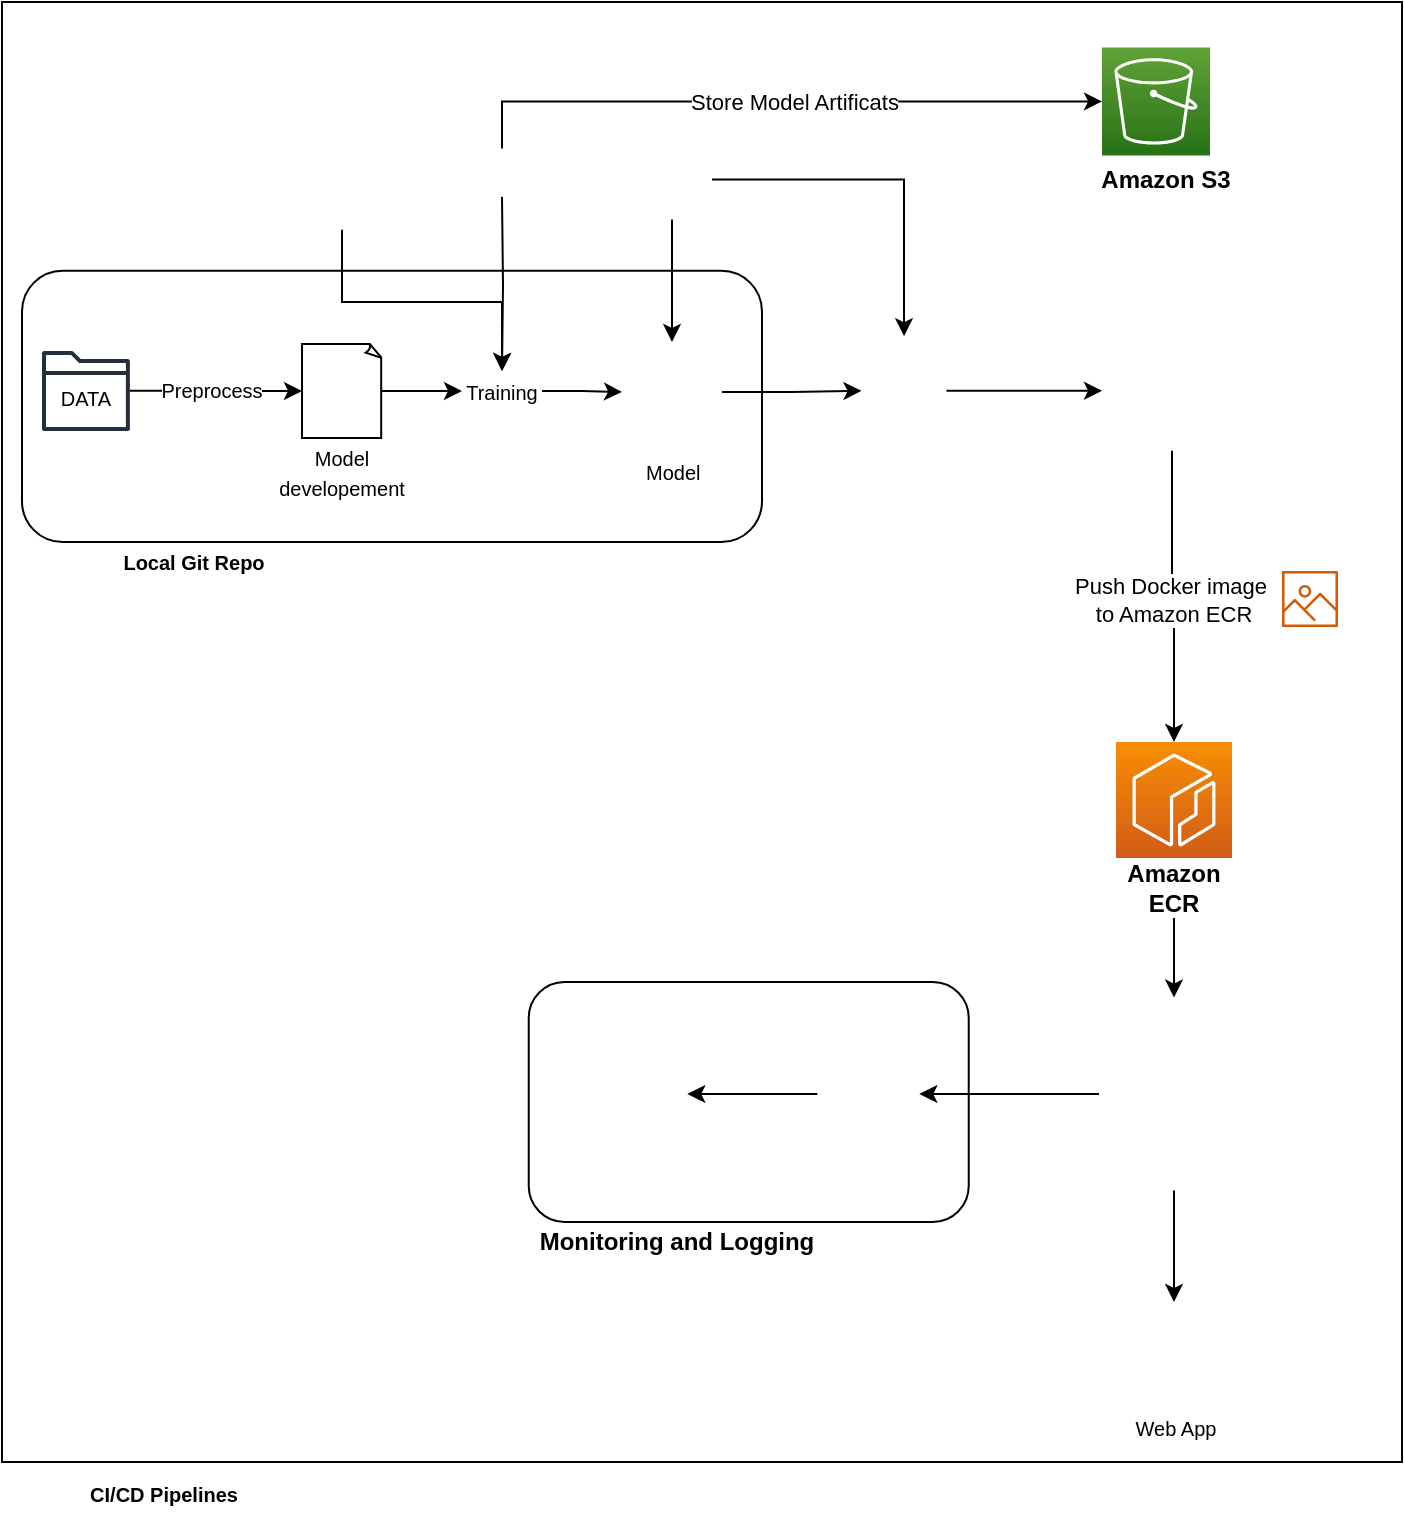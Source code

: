 <mxfile version="21.6.8" type="github">
  <diagram name="Page-1" id="Xl1nf2hl-qh3Eg5BBoAH">
    <mxGraphModel dx="1050" dy="1679" grid="1" gridSize="10" guides="1" tooltips="1" connect="1" arrows="1" fold="1" page="1" pageScale="1" pageWidth="850" pageHeight="1100" math="0" shadow="0">
      <root>
        <mxCell id="0" />
        <mxCell id="1" parent="0" />
        <mxCell id="ypLEXeXIEpCvjVQCxORQ-1" value="" style="rounded=0;whiteSpace=wrap;html=1;" vertex="1" parent="1">
          <mxGeometry x="30" y="-20" width="700" height="730" as="geometry" />
        </mxCell>
        <mxCell id="ypLEXeXIEpCvjVQCxORQ-2" value="" style="rounded=1;whiteSpace=wrap;html=1;" vertex="1" parent="1">
          <mxGeometry x="40" y="114.37" width="370" height="135.63" as="geometry" />
        </mxCell>
        <mxCell id="ypLEXeXIEpCvjVQCxORQ-3" value="" style="sketch=0;outlineConnect=0;fontColor=#232F3E;gradientColor=none;fillColor=#232F3D;strokeColor=none;dashed=0;verticalLabelPosition=bottom;verticalAlign=top;align=center;html=1;fontSize=12;fontStyle=0;aspect=fixed;pointerEvents=1;shape=mxgraph.aws4.folder;" vertex="1" parent="1">
          <mxGeometry x="50" y="154.5" width="43.94" height="40" as="geometry" />
        </mxCell>
        <mxCell id="ypLEXeXIEpCvjVQCxORQ-4" style="edgeStyle=orthogonalEdgeStyle;rounded=0;orthogonalLoop=1;jettySize=auto;html=1;entryX=0;entryY=0.5;entryDx=0;entryDy=0;" edge="1" parent="1" source="ypLEXeXIEpCvjVQCxORQ-5" target="ypLEXeXIEpCvjVQCxORQ-17">
          <mxGeometry relative="1" as="geometry" />
        </mxCell>
        <mxCell id="ypLEXeXIEpCvjVQCxORQ-5" value="" style="whiteSpace=wrap;html=1;shape=mxgraph.basic.document" vertex="1" parent="1">
          <mxGeometry x="180" y="151" width="40" height="47" as="geometry" />
        </mxCell>
        <mxCell id="ypLEXeXIEpCvjVQCxORQ-6" value="&lt;font style=&quot;font-size: 10px;&quot;&gt;Model developement&lt;/font&gt;" style="text;strokeColor=none;align=center;fillColor=none;html=1;verticalAlign=middle;whiteSpace=wrap;rounded=0;" vertex="1" parent="1">
          <mxGeometry x="170" y="200" width="60" height="30" as="geometry" />
        </mxCell>
        <mxCell id="ypLEXeXIEpCvjVQCxORQ-7" style="edgeStyle=orthogonalEdgeStyle;rounded=0;orthogonalLoop=1;jettySize=auto;html=1;" edge="1" parent="1" source="ypLEXeXIEpCvjVQCxORQ-9" target="ypLEXeXIEpCvjVQCxORQ-20">
          <mxGeometry relative="1" as="geometry" />
        </mxCell>
        <mxCell id="ypLEXeXIEpCvjVQCxORQ-8" style="edgeStyle=orthogonalEdgeStyle;rounded=0;orthogonalLoop=1;jettySize=auto;html=1;entryX=0.5;entryY=0;entryDx=0;entryDy=0;" edge="1" parent="1" source="ypLEXeXIEpCvjVQCxORQ-9" target="ypLEXeXIEpCvjVQCxORQ-33">
          <mxGeometry relative="1" as="geometry" />
        </mxCell>
        <mxCell id="ypLEXeXIEpCvjVQCxORQ-9" value="" style="shape=image;imageAspect=0;aspect=fixed;verticalLabelPosition=bottom;verticalAlign=top;image=https://upload.wikimedia.org/wikipedia/commons/thumb/b/ba/Pytest_logo.svg/2048px-Pytest_logo.svg.png;" vertex="1" parent="1">
          <mxGeometry x="345" y="48.72" width="40" height="40" as="geometry" />
        </mxCell>
        <mxCell id="ypLEXeXIEpCvjVQCxORQ-10" value="" style="shape=image;imageAspect=0;aspect=fixed;verticalLabelPosition=bottom;verticalAlign=top;image=https://upload.wikimedia.org/wikipedia/commons/thumb/c/c3/Python-logo-notext.svg/1869px-Python-logo-notext.svg.png;" vertex="1" parent="1">
          <mxGeometry x="210.7" y="188.16" width="16.3" height="17.84" as="geometry" />
        </mxCell>
        <mxCell id="ypLEXeXIEpCvjVQCxORQ-11" value="" style="shape=image;imageAspect=0;aspect=fixed;verticalLabelPosition=bottom;verticalAlign=top;image=https://upload.wikimedia.org/wikipedia/commons/thumb/3/38/Jupyter_logo.svg/1200px-Jupyter_logo.svg.png;" vertex="1" parent="1">
          <mxGeometry x="185" y="157" width="30" height="34.74" as="geometry" />
        </mxCell>
        <mxCell id="ypLEXeXIEpCvjVQCxORQ-12" value="" style="endArrow=classic;html=1;rounded=0;entryX=0;entryY=0.5;entryDx=0;entryDy=0;entryPerimeter=0;" edge="1" parent="1" source="ypLEXeXIEpCvjVQCxORQ-14" target="ypLEXeXIEpCvjVQCxORQ-5">
          <mxGeometry width="50" height="50" relative="1" as="geometry">
            <mxPoint x="180" y="200" as="sourcePoint" />
            <mxPoint x="230" y="150" as="targetPoint" />
          </mxGeometry>
        </mxCell>
        <mxCell id="ypLEXeXIEpCvjVQCxORQ-13" value="&lt;font style=&quot;font-size: 10px;&quot;&gt;DATA&lt;/font&gt;" style="text;strokeColor=none;align=center;fillColor=none;html=1;verticalAlign=middle;whiteSpace=wrap;rounded=0;" vertex="1" parent="1">
          <mxGeometry x="52.95" y="171.11" width="38.03" height="13.26" as="geometry" />
        </mxCell>
        <mxCell id="ypLEXeXIEpCvjVQCxORQ-14" value="&lt;font style=&quot;font-size: 10px;&quot;&gt;Preprocess&lt;/font&gt;" style="text;strokeColor=none;align=center;fillColor=none;html=1;verticalAlign=middle;whiteSpace=wrap;rounded=0;" vertex="1" parent="1">
          <mxGeometry x="110" y="164.37" width="50" height="20" as="geometry" />
        </mxCell>
        <mxCell id="ypLEXeXIEpCvjVQCxORQ-15" value="" style="endArrow=none;html=1;rounded=0;entryX=0;entryY=0.5;entryDx=0;entryDy=0;" edge="1" parent="1" source="ypLEXeXIEpCvjVQCxORQ-3" target="ypLEXeXIEpCvjVQCxORQ-14">
          <mxGeometry width="50" height="50" relative="1" as="geometry">
            <mxPoint x="150" y="260" as="sourcePoint" />
            <mxPoint x="210" y="230" as="targetPoint" />
          </mxGeometry>
        </mxCell>
        <mxCell id="ypLEXeXIEpCvjVQCxORQ-16" style="edgeStyle=orthogonalEdgeStyle;rounded=0;orthogonalLoop=1;jettySize=auto;html=1;entryX=0;entryY=0.5;entryDx=0;entryDy=0;" edge="1" parent="1" source="ypLEXeXIEpCvjVQCxORQ-17" target="ypLEXeXIEpCvjVQCxORQ-20">
          <mxGeometry relative="1" as="geometry" />
        </mxCell>
        <mxCell id="ypLEXeXIEpCvjVQCxORQ-17" value="&lt;font style=&quot;font-size: 10px;&quot;&gt;Training&lt;/font&gt;" style="text;strokeColor=none;align=center;fillColor=none;html=1;verticalAlign=middle;whiteSpace=wrap;rounded=0;" vertex="1" parent="1">
          <mxGeometry x="260" y="164.5" width="40" height="20" as="geometry" />
        </mxCell>
        <mxCell id="ypLEXeXIEpCvjVQCxORQ-18" style="edgeStyle=orthogonalEdgeStyle;rounded=0;orthogonalLoop=1;jettySize=auto;html=1;entryX=0.5;entryY=0;entryDx=0;entryDy=0;" edge="1" parent="1" target="ypLEXeXIEpCvjVQCxORQ-17">
          <mxGeometry relative="1" as="geometry">
            <mxPoint x="280" y="77.44" as="sourcePoint" />
          </mxGeometry>
        </mxCell>
        <mxCell id="ypLEXeXIEpCvjVQCxORQ-19" style="edgeStyle=orthogonalEdgeStyle;rounded=0;orthogonalLoop=1;jettySize=auto;html=1;entryX=0;entryY=0.5;entryDx=0;entryDy=0;" edge="1" parent="1" source="ypLEXeXIEpCvjVQCxORQ-20" target="ypLEXeXIEpCvjVQCxORQ-33">
          <mxGeometry relative="1" as="geometry" />
        </mxCell>
        <mxCell id="ypLEXeXIEpCvjVQCxORQ-20" value="" style="shape=image;imageAspect=0;aspect=fixed;verticalLabelPosition=bottom;verticalAlign=top;image=https://upload.wikimedia.org/wikipedia/commons/d/d5/Hey_Machine_Learning_Logo.png;" vertex="1" parent="1">
          <mxGeometry x="340" y="150" width="50" height="50" as="geometry" />
        </mxCell>
        <mxCell id="ypLEXeXIEpCvjVQCxORQ-21" value="&lt;font style=&quot;font-size: 10px;&quot;&gt;Model&amp;nbsp;&lt;/font&gt;" style="text;strokeColor=none;align=center;fillColor=none;html=1;verticalAlign=middle;whiteSpace=wrap;rounded=0;" vertex="1" parent="1">
          <mxGeometry x="337" y="208" width="60" height="14" as="geometry" />
        </mxCell>
        <mxCell id="ypLEXeXIEpCvjVQCxORQ-22" value="" style="shape=image;imageAspect=0;aspect=fixed;verticalLabelPosition=bottom;verticalAlign=top;image=https://git-scm.com/images/logos/downloads/Git-Icon-1788C.png;" vertex="1" parent="1">
          <mxGeometry x="57.47" y="235.5" width="29" height="29" as="geometry" />
        </mxCell>
        <mxCell id="ypLEXeXIEpCvjVQCxORQ-23" value="&lt;font style=&quot;font-size: 10px;&quot;&gt;&lt;b&gt;Local Git Repo&lt;/b&gt;&lt;/font&gt;" style="text;strokeColor=none;align=center;fillColor=none;html=1;verticalAlign=middle;whiteSpace=wrap;rounded=0;" vertex="1" parent="1">
          <mxGeometry x="86.47" y="250" width="80" height="20" as="geometry" />
        </mxCell>
        <mxCell id="ypLEXeXIEpCvjVQCxORQ-24" style="edgeStyle=orthogonalEdgeStyle;rounded=0;orthogonalLoop=1;jettySize=auto;html=1;entryX=0;entryY=0.5;entryDx=0;entryDy=0;" edge="1" parent="1" source="ypLEXeXIEpCvjVQCxORQ-33" target="ypLEXeXIEpCvjVQCxORQ-25">
          <mxGeometry relative="1" as="geometry" />
        </mxCell>
        <mxCell id="ypLEXeXIEpCvjVQCxORQ-25" value="" style="shape=image;verticalLabelPosition=bottom;labelBackgroundColor=default;verticalAlign=top;aspect=fixed;imageAspect=0;image=https://www.docker.com/wp-content/uploads/2022/03/vertical-logo-monochromatic.png;" vertex="1" parent="1">
          <mxGeometry x="580" y="144.42" width="70" height="59.91" as="geometry" />
        </mxCell>
        <mxCell id="ypLEXeXIEpCvjVQCxORQ-26" style="edgeStyle=orthogonalEdgeStyle;rounded=0;orthogonalLoop=1;jettySize=auto;html=1;entryX=0.5;entryY=0;entryDx=0;entryDy=0;" edge="1" parent="1" source="ypLEXeXIEpCvjVQCxORQ-27" target="ypLEXeXIEpCvjVQCxORQ-29">
          <mxGeometry relative="1" as="geometry" />
        </mxCell>
        <mxCell id="ypLEXeXIEpCvjVQCxORQ-27" value="" style="shape=image;verticalLabelPosition=bottom;labelBackgroundColor=default;verticalAlign=top;aspect=fixed;imageAspect=0;image=https://www.bouncebacktech.com/assets/img/amzec2logo.png;" vertex="1" parent="1">
          <mxGeometry x="578.5" y="477.79" width="75" height="96.43" as="geometry" />
        </mxCell>
        <mxCell id="ypLEXeXIEpCvjVQCxORQ-28" value="" style="rounded=1;whiteSpace=wrap;html=1;" vertex="1" parent="1">
          <mxGeometry x="293.36" y="470" width="220" height="120" as="geometry" />
        </mxCell>
        <mxCell id="ypLEXeXIEpCvjVQCxORQ-29" value="" style="shape=image;imageAspect=0;aspect=fixed;verticalLabelPosition=bottom;verticalAlign=top;image=https://icon-library.com/images/web-apps-icon/web-apps-icon-17.jpg;" vertex="1" parent="1">
          <mxGeometry x="588" y="630" width="56" height="56" as="geometry" />
        </mxCell>
        <mxCell id="ypLEXeXIEpCvjVQCxORQ-30" style="edgeStyle=orthogonalEdgeStyle;rounded=0;orthogonalLoop=1;jettySize=auto;html=1;entryX=1;entryY=0.5;entryDx=0;entryDy=0;" edge="1" parent="1" source="ypLEXeXIEpCvjVQCxORQ-27" target="ypLEXeXIEpCvjVQCxORQ-41">
          <mxGeometry relative="1" as="geometry" />
        </mxCell>
        <mxCell id="ypLEXeXIEpCvjVQCxORQ-31" value="" style="edgeStyle=orthogonalEdgeStyle;rounded=0;orthogonalLoop=1;jettySize=auto;html=1;entryX=0.5;entryY=0;entryDx=0;entryDy=0;entryPerimeter=0;" edge="1" parent="1" source="ypLEXeXIEpCvjVQCxORQ-25" target="ypLEXeXIEpCvjVQCxORQ-45">
          <mxGeometry relative="1" as="geometry">
            <mxPoint x="615" y="204" as="sourcePoint" />
            <mxPoint x="615" y="294" as="targetPoint" />
          </mxGeometry>
        </mxCell>
        <mxCell id="ypLEXeXIEpCvjVQCxORQ-32" value="Push Docker image&lt;br&gt;&amp;nbsp;to Amazon ECR" style="edgeLabel;html=1;align=center;verticalAlign=middle;resizable=0;points=[];" vertex="1" connectable="0" parent="ypLEXeXIEpCvjVQCxORQ-31">
          <mxGeometry x="-0.005" y="-1" relative="1" as="geometry">
            <mxPoint x="-1" y="1" as="offset" />
          </mxGeometry>
        </mxCell>
        <mxCell id="ypLEXeXIEpCvjVQCxORQ-33" value="" style="shape=image;imageAspect=0;aspect=fixed;verticalLabelPosition=bottom;verticalAlign=top;image=https://cdn.freebiesupply.com/logos/large/2x/flask-logo-png-transparent.png;" vertex="1" parent="1">
          <mxGeometry x="459.75" y="147.08" width="42.5" height="54.57" as="geometry" />
        </mxCell>
        <mxCell id="ypLEXeXIEpCvjVQCxORQ-34" value="&lt;font style=&quot;font-size: 10px;&quot;&gt;Web App&lt;/font&gt;" style="text;strokeColor=none;align=center;fillColor=none;html=1;verticalAlign=middle;whiteSpace=wrap;rounded=0;" vertex="1" parent="1">
          <mxGeometry x="587" y="686" width="60" height="14" as="geometry" />
        </mxCell>
        <mxCell id="ypLEXeXIEpCvjVQCxORQ-35" style="edgeStyle=orthogonalEdgeStyle;rounded=0;orthogonalLoop=1;jettySize=auto;html=1;entryX=0.5;entryY=0;entryDx=0;entryDy=0;" edge="1" parent="1" target="ypLEXeXIEpCvjVQCxORQ-17">
          <mxGeometry relative="1" as="geometry">
            <Array as="points">
              <mxPoint x="200" y="130" />
              <mxPoint x="280" y="130" />
            </Array>
            <mxPoint x="200" y="93.82" as="sourcePoint" />
          </mxGeometry>
        </mxCell>
        <mxCell id="ypLEXeXIEpCvjVQCxORQ-36" style="edgeStyle=orthogonalEdgeStyle;rounded=0;orthogonalLoop=1;jettySize=auto;html=1;exitX=0.5;exitY=0;exitDx=0;exitDy=0;" edge="1" parent="1" source="ypLEXeXIEpCvjVQCxORQ-38" target="ypLEXeXIEpCvjVQCxORQ-52">
          <mxGeometry relative="1" as="geometry" />
        </mxCell>
        <mxCell id="ypLEXeXIEpCvjVQCxORQ-37" value="Store Model Artificats" style="edgeLabel;html=1;align=center;verticalAlign=middle;resizable=0;points=[];" vertex="1" connectable="0" parent="ypLEXeXIEpCvjVQCxORQ-36">
          <mxGeometry x="0.059" y="4" relative="1" as="geometry">
            <mxPoint x="-2" y="4" as="offset" />
          </mxGeometry>
        </mxCell>
        <mxCell id="ypLEXeXIEpCvjVQCxORQ-38" value="" style="shape=image;verticalLabelPosition=bottom;labelBackgroundColor=default;verticalAlign=top;aspect=fixed;imageAspect=0;image=https://www.mlflow.org/docs/1.24.0/_static/MLflow-logo-final-black.png;" vertex="1" parent="1">
          <mxGeometry x="240.0" y="53.31" width="80" height="30.83" as="geometry" />
        </mxCell>
        <mxCell id="ypLEXeXIEpCvjVQCxORQ-39" value="" style="shape=image;verticalLabelPosition=bottom;labelBackgroundColor=default;verticalAlign=top;aspect=fixed;imageAspect=0;image=https://static-00.iconduck.com/assets.00/file-type-dvc-icon-512x293-js3het8o.png;" vertex="1" parent="1">
          <mxGeometry x="174.04" y="56.69" width="55.96" height="32.03" as="geometry" />
        </mxCell>
        <mxCell id="ypLEXeXIEpCvjVQCxORQ-40" value="" style="group" vertex="1" connectable="0" parent="1">
          <mxGeometry x="293.36" y="491" width="195.31" height="118.78" as="geometry" />
        </mxCell>
        <mxCell id="ypLEXeXIEpCvjVQCxORQ-41" value="" style="shape=image;verticalLabelPosition=bottom;labelBackgroundColor=default;verticalAlign=top;aspect=fixed;imageAspect=0;image=https://upload.wikimedia.org/wikipedia/commons/thumb/3/38/Prometheus_software_logo.svg/2066px-Prometheus_software_logo.svg.png;" vertex="1" parent="ypLEXeXIEpCvjVQCxORQ-40">
          <mxGeometry x="144.3" y="9.71" width="51.01" height="50.58" as="geometry" />
        </mxCell>
        <mxCell id="ypLEXeXIEpCvjVQCxORQ-42" value="" style="shape=image;verticalLabelPosition=bottom;labelBackgroundColor=default;verticalAlign=top;aspect=fixed;imageAspect=0;image=https://upload.wikimedia.org/wikipedia/commons/thumb/a/a1/Grafana_logo.svg/1200px-Grafana_logo.svg.png;" vertex="1" parent="ypLEXeXIEpCvjVQCxORQ-40">
          <mxGeometry x="10.7" width="68.6" height="70" as="geometry" />
        </mxCell>
        <mxCell id="ypLEXeXIEpCvjVQCxORQ-43" style="edgeStyle=orthogonalEdgeStyle;rounded=0;orthogonalLoop=1;jettySize=auto;html=1;entryX=1;entryY=0.5;entryDx=0;entryDy=0;" edge="1" parent="ypLEXeXIEpCvjVQCxORQ-40" source="ypLEXeXIEpCvjVQCxORQ-41" target="ypLEXeXIEpCvjVQCxORQ-42">
          <mxGeometry relative="1" as="geometry" />
        </mxCell>
        <mxCell id="ypLEXeXIEpCvjVQCxORQ-44" value="&lt;b&gt;Monitoring and Logging&lt;/b&gt;" style="text;strokeColor=none;align=center;fillColor=none;html=1;verticalAlign=middle;whiteSpace=wrap;rounded=0;" vertex="1" parent="ypLEXeXIEpCvjVQCxORQ-40">
          <mxGeometry y="98.78" width="149.3" height="20" as="geometry" />
        </mxCell>
        <mxCell id="ypLEXeXIEpCvjVQCxORQ-45" value="" style="sketch=0;points=[[0,0,0],[0.25,0,0],[0.5,0,0],[0.75,0,0],[1,0,0],[0,1,0],[0.25,1,0],[0.5,1,0],[0.75,1,0],[1,1,0],[0,0.25,0],[0,0.5,0],[0,0.75,0],[1,0.25,0],[1,0.5,0],[1,0.75,0]];outlineConnect=0;fontColor=#232F3E;gradientColor=#F78E04;gradientDirection=north;fillColor=#D05C17;strokeColor=#ffffff;dashed=0;verticalLabelPosition=bottom;verticalAlign=top;align=center;html=1;fontSize=12;fontStyle=0;aspect=fixed;shape=mxgraph.aws4.resourceIcon;resIcon=mxgraph.aws4.ecr;" vertex="1" parent="1">
          <mxGeometry x="587" y="350" width="58" height="58" as="geometry" />
        </mxCell>
        <mxCell id="ypLEXeXIEpCvjVQCxORQ-46" value="" style="sketch=0;outlineConnect=0;fontColor=#232F3E;gradientColor=none;fillColor=#D45B07;strokeColor=none;dashed=0;verticalLabelPosition=bottom;verticalAlign=top;align=center;html=1;fontSize=12;fontStyle=0;aspect=fixed;pointerEvents=1;shape=mxgraph.aws4.container_registry_image;" vertex="1" parent="1">
          <mxGeometry x="670" y="264.5" width="28" height="28" as="geometry" />
        </mxCell>
        <mxCell id="ypLEXeXIEpCvjVQCxORQ-47" style="edgeStyle=orthogonalEdgeStyle;rounded=0;orthogonalLoop=1;jettySize=auto;html=1;exitX=0.5;exitY=1;exitDx=0;exitDy=0;entryX=0.5;entryY=0;entryDx=0;entryDy=0;" edge="1" parent="1" source="ypLEXeXIEpCvjVQCxORQ-48" target="ypLEXeXIEpCvjVQCxORQ-27">
          <mxGeometry relative="1" as="geometry" />
        </mxCell>
        <mxCell id="ypLEXeXIEpCvjVQCxORQ-48" value="&lt;b&gt;Amazon ECR&lt;/b&gt;" style="text;html=1;strokeColor=none;fillColor=none;align=center;verticalAlign=middle;whiteSpace=wrap;rounded=0;" vertex="1" parent="1">
          <mxGeometry x="586" y="408" width="60" height="30" as="geometry" />
        </mxCell>
        <mxCell id="ypLEXeXIEpCvjVQCxORQ-49" value="" style="group" vertex="1" connectable="0" parent="1">
          <mxGeometry x="30" y="690" width="121.16" height="46" as="geometry" />
        </mxCell>
        <mxCell id="ypLEXeXIEpCvjVQCxORQ-50" value="&lt;font style=&quot;font-size: 10px;&quot;&gt;&lt;b&gt;CI/CD Pipelines&lt;/b&gt;&lt;/font&gt;" style="text;strokeColor=none;align=center;fillColor=none;html=1;verticalAlign=middle;whiteSpace=wrap;rounded=0;" vertex="1" parent="ypLEXeXIEpCvjVQCxORQ-49">
          <mxGeometry x="41.16" y="26" width="80" height="20" as="geometry" />
        </mxCell>
        <mxCell id="ypLEXeXIEpCvjVQCxORQ-51" value="" style="shape=image;verticalLabelPosition=bottom;labelBackgroundColor=default;verticalAlign=top;aspect=fixed;imageAspect=0;image=https://secrethub.io/img/gitlab-ci.png;" vertex="1" parent="1">
          <mxGeometry x="30" y="686" width="41.16" height="46" as="geometry" />
        </mxCell>
        <mxCell id="ypLEXeXIEpCvjVQCxORQ-52" value="" style="sketch=0;points=[[0,0,0],[0.25,0,0],[0.5,0,0],[0.75,0,0],[1,0,0],[0,1,0],[0.25,1,0],[0.5,1,0],[0.75,1,0],[1,1,0],[0,0.25,0],[0,0.5,0],[0,0.75,0],[1,0.25,0],[1,0.5,0],[1,0.75,0]];outlineConnect=0;fontColor=#232F3E;gradientColor=#60A337;gradientDirection=north;fillColor=#277116;strokeColor=#ffffff;dashed=0;verticalLabelPosition=bottom;verticalAlign=top;align=center;html=1;fontSize=12;fontStyle=0;aspect=fixed;shape=mxgraph.aws4.resourceIcon;resIcon=mxgraph.aws4.s3;" vertex="1" parent="1">
          <mxGeometry x="580" y="2.69" width="54" height="54" as="geometry" />
        </mxCell>
        <mxCell id="ypLEXeXIEpCvjVQCxORQ-53" value="&lt;b&gt;Amazon S3&lt;/b&gt;" style="text;html=1;strokeColor=none;fillColor=none;align=center;verticalAlign=middle;whiteSpace=wrap;rounded=0;" vertex="1" parent="1">
          <mxGeometry x="574" y="54.14" width="76" height="30" as="geometry" />
        </mxCell>
      </root>
    </mxGraphModel>
  </diagram>
</mxfile>
